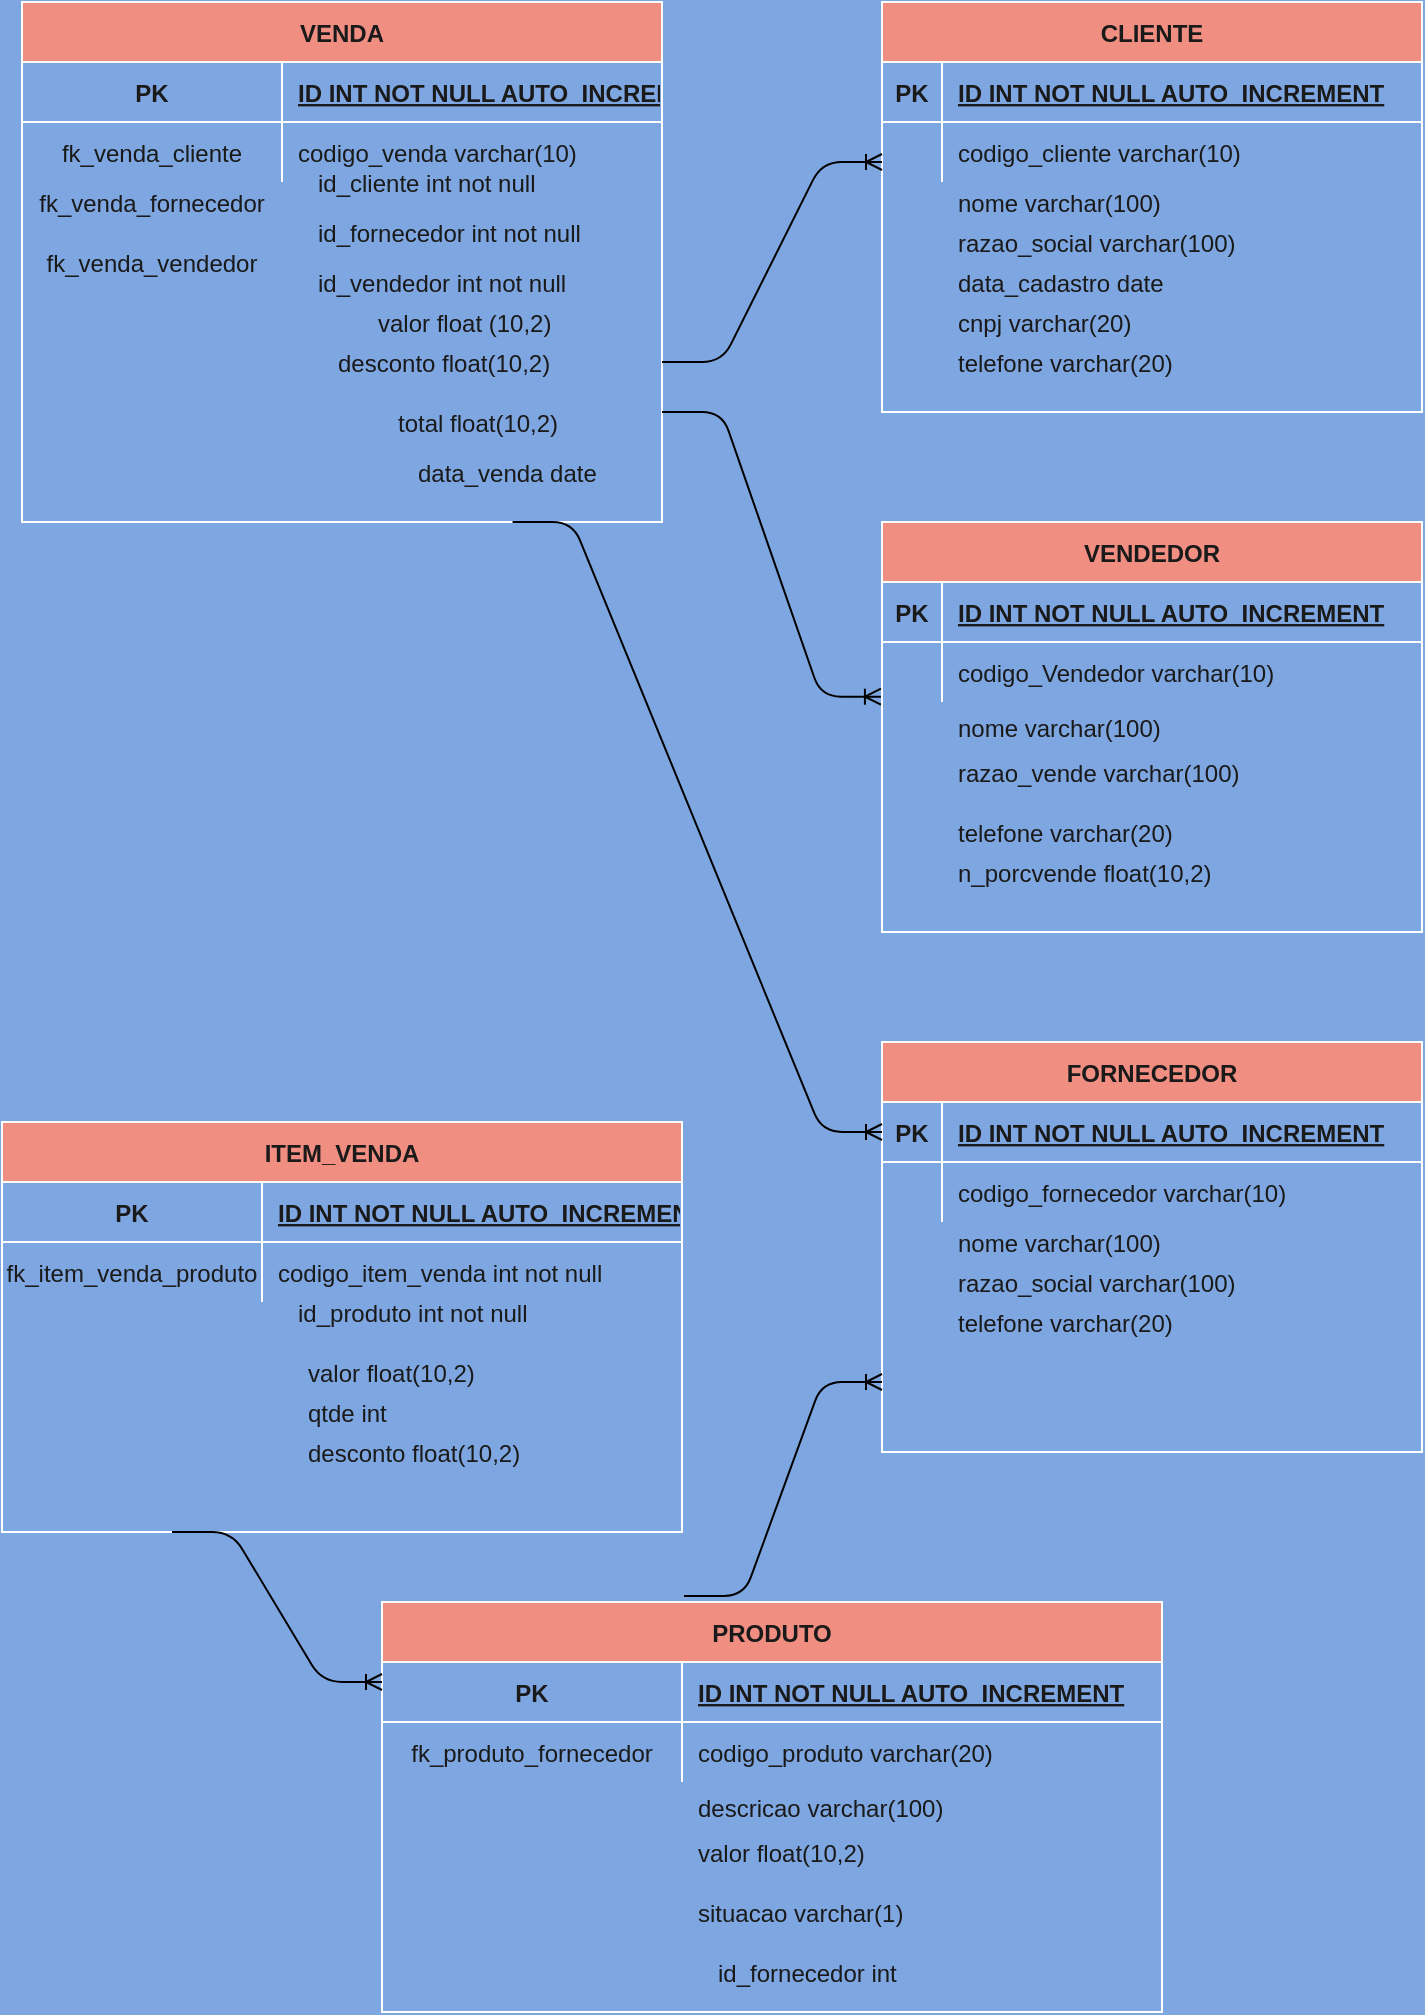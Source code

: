 <mxfile version="15.1.2" type="device"><diagram id="R2lEEEUBdFMjLlhIrx00" name="Page-1"><mxGraphModel dx="816" dy="468" grid="1" gridSize="10" guides="1" tooltips="1" connect="1" arrows="1" fold="1" page="1" pageScale="1" pageWidth="850" pageHeight="1100" background="#7EA6E0" math="0" shadow="0" extFonts="Permanent Marker^https://fonts.googleapis.com/css?family=Permanent+Marker"><root><mxCell id="0"/><mxCell id="1" parent="0"/><mxCell id="yLH8iJ4hCPu8KHrxS_ZG-1" value="CLIENTE" style="shape=table;startSize=30;container=1;collapsible=1;childLayout=tableLayout;fixedRows=1;rowLines=0;fontStyle=1;align=center;resizeLast=1;fillColor=#F08E81;strokeColor=#FFFFFF;fontColor=#1A1A1A;" parent="1" vertex="1"><mxGeometry x="480" y="40" width="270" height="205" as="geometry"/></mxCell><mxCell id="yLH8iJ4hCPu8KHrxS_ZG-2" value="" style="shape=partialRectangle;collapsible=0;dropTarget=0;pointerEvents=0;fillColor=none;points=[[0,0.5],[1,0.5]];portConstraint=eastwest;top=0;left=0;right=0;bottom=1;strokeColor=#FFFFFF;fontColor=#1A1A1A;" parent="yLH8iJ4hCPu8KHrxS_ZG-1" vertex="1"><mxGeometry y="30" width="270" height="30" as="geometry"/></mxCell><mxCell id="yLH8iJ4hCPu8KHrxS_ZG-3" value="PK" style="shape=partialRectangle;overflow=hidden;connectable=0;fillColor=none;top=0;left=0;bottom=0;right=0;fontStyle=1;strokeColor=#FFFFFF;fontColor=#1A1A1A;" parent="yLH8iJ4hCPu8KHrxS_ZG-2" vertex="1"><mxGeometry width="30" height="30" as="geometry"/></mxCell><mxCell id="yLH8iJ4hCPu8KHrxS_ZG-4" value="ID INT NOT NULL AUTO_INCREMENT" style="shape=partialRectangle;overflow=hidden;connectable=0;fillColor=none;top=0;left=0;bottom=0;right=0;align=left;spacingLeft=6;fontStyle=5;strokeColor=#FFFFFF;fontColor=#1A1A1A;" parent="yLH8iJ4hCPu8KHrxS_ZG-2" vertex="1"><mxGeometry x="30" width="240" height="30" as="geometry"/></mxCell><mxCell id="yLH8iJ4hCPu8KHrxS_ZG-5" value="" style="shape=partialRectangle;collapsible=0;dropTarget=0;pointerEvents=0;fillColor=none;points=[[0,0.5],[1,0.5]];portConstraint=eastwest;top=0;left=0;right=0;bottom=0;strokeColor=#FFFFFF;fontColor=#1A1A1A;" parent="yLH8iJ4hCPu8KHrxS_ZG-1" vertex="1"><mxGeometry y="60" width="270" height="30" as="geometry"/></mxCell><mxCell id="yLH8iJ4hCPu8KHrxS_ZG-6" value="" style="shape=partialRectangle;overflow=hidden;connectable=0;fillColor=none;top=0;left=0;bottom=0;right=0;strokeColor=#FFFFFF;fontColor=#1A1A1A;" parent="yLH8iJ4hCPu8KHrxS_ZG-5" vertex="1"><mxGeometry width="30" height="30" as="geometry"/></mxCell><mxCell id="yLH8iJ4hCPu8KHrxS_ZG-7" value="codigo_cliente varchar(10)" style="shape=partialRectangle;overflow=hidden;connectable=0;fillColor=none;top=0;left=0;bottom=0;right=0;align=left;spacingLeft=6;strokeColor=#FFFFFF;fontColor=#1A1A1A;" parent="yLH8iJ4hCPu8KHrxS_ZG-5" vertex="1"><mxGeometry x="30" width="240" height="30" as="geometry"/></mxCell><mxCell id="yLH8iJ4hCPu8KHrxS_ZG-8" value="" style="shape=partialRectangle;collapsible=0;dropTarget=0;pointerEvents=0;fillColor=none;points=[[0,0.5],[1,0.5]];portConstraint=eastwest;top=0;left=0;right=0;bottom=0;strokeColor=#FFFFFF;fontColor=#1A1A1A;" parent="1" vertex="1"><mxGeometry x="480" y="125" width="270" height="30" as="geometry"/></mxCell><mxCell id="yLH8iJ4hCPu8KHrxS_ZG-9" value="" style="shape=partialRectangle;overflow=hidden;connectable=0;fillColor=none;top=0;left=0;bottom=0;right=0;strokeColor=#FFFFFF;fontColor=#1A1A1A;" parent="yLH8iJ4hCPu8KHrxS_ZG-8" vertex="1"><mxGeometry width="30" height="30" as="geometry"/></mxCell><mxCell id="yLH8iJ4hCPu8KHrxS_ZG-10" value="nome varchar(100)" style="shape=partialRectangle;overflow=hidden;connectable=0;fillColor=none;top=0;left=0;bottom=0;right=0;align=left;spacingLeft=6;strokeColor=#FFFFFF;fontColor=#1A1A1A;" parent="yLH8iJ4hCPu8KHrxS_ZG-8" vertex="1"><mxGeometry x="30" width="240" height="30" as="geometry"/></mxCell><mxCell id="yLH8iJ4hCPu8KHrxS_ZG-11" value="" style="shape=partialRectangle;collapsible=0;dropTarget=0;pointerEvents=0;fillColor=none;points=[[0,0.5],[1,0.5]];portConstraint=eastwest;top=0;left=0;right=0;bottom=0;strokeColor=#FFFFFF;fontColor=#1A1A1A;" parent="1" vertex="1"><mxGeometry x="480" y="145" width="270" height="30" as="geometry"/></mxCell><mxCell id="yLH8iJ4hCPu8KHrxS_ZG-12" value="" style="shape=partialRectangle;overflow=hidden;connectable=0;fillColor=none;top=0;left=0;bottom=0;right=0;strokeColor=#FFFFFF;fontColor=#1A1A1A;" parent="yLH8iJ4hCPu8KHrxS_ZG-11" vertex="1"><mxGeometry width="30" height="30" as="geometry"/></mxCell><mxCell id="yLH8iJ4hCPu8KHrxS_ZG-13" value="razao_social varchar(100)" style="shape=partialRectangle;overflow=hidden;connectable=0;fillColor=none;top=0;left=0;bottom=0;right=0;align=left;spacingLeft=6;strokeColor=#FFFFFF;fontColor=#1A1A1A;" parent="yLH8iJ4hCPu8KHrxS_ZG-11" vertex="1"><mxGeometry x="30" width="240" height="30" as="geometry"/></mxCell><mxCell id="yLH8iJ4hCPu8KHrxS_ZG-14" value="" style="shape=partialRectangle;collapsible=0;dropTarget=0;pointerEvents=0;fillColor=none;points=[[0,0.5],[1,0.5]];portConstraint=eastwest;top=0;left=0;right=0;bottom=0;strokeColor=#FFFFFF;fontColor=#1A1A1A;" parent="1" vertex="1"><mxGeometry x="480" y="165" width="270" height="30" as="geometry"/></mxCell><mxCell id="yLH8iJ4hCPu8KHrxS_ZG-15" value="" style="shape=partialRectangle;overflow=hidden;connectable=0;fillColor=none;top=0;left=0;bottom=0;right=0;strokeColor=#FFFFFF;fontColor=#1A1A1A;" parent="yLH8iJ4hCPu8KHrxS_ZG-14" vertex="1"><mxGeometry width="30" height="30" as="geometry"/></mxCell><mxCell id="yLH8iJ4hCPu8KHrxS_ZG-16" value="data_cadastro date" style="shape=partialRectangle;overflow=hidden;connectable=0;fillColor=none;top=0;left=0;bottom=0;right=0;align=left;spacingLeft=6;strokeColor=#FFFFFF;fontColor=#1A1A1A;" parent="yLH8iJ4hCPu8KHrxS_ZG-14" vertex="1"><mxGeometry x="30" width="240" height="30" as="geometry"/></mxCell><mxCell id="yLH8iJ4hCPu8KHrxS_ZG-17" value="" style="shape=partialRectangle;collapsible=0;dropTarget=0;pointerEvents=0;fillColor=none;points=[[0,0.5],[1,0.5]];portConstraint=eastwest;top=0;left=0;right=0;bottom=0;strokeColor=#FFFFFF;fontColor=#1A1A1A;" parent="1" vertex="1"><mxGeometry x="480" y="185" width="270" height="30" as="geometry"/></mxCell><mxCell id="yLH8iJ4hCPu8KHrxS_ZG-18" value="" style="shape=partialRectangle;overflow=hidden;connectable=0;fillColor=none;top=0;left=0;bottom=0;right=0;strokeColor=#FFFFFF;fontColor=#1A1A1A;" parent="yLH8iJ4hCPu8KHrxS_ZG-17" vertex="1"><mxGeometry width="30" height="30" as="geometry"/></mxCell><mxCell id="yLH8iJ4hCPu8KHrxS_ZG-19" value="cnpj varchar(20)" style="shape=partialRectangle;overflow=hidden;connectable=0;fillColor=none;top=0;left=0;bottom=0;right=0;align=left;spacingLeft=6;strokeColor=#FFFFFF;fontColor=#1A1A1A;" parent="yLH8iJ4hCPu8KHrxS_ZG-17" vertex="1"><mxGeometry x="30" width="240" height="30" as="geometry"/></mxCell><mxCell id="yLH8iJ4hCPu8KHrxS_ZG-20" value="" style="shape=partialRectangle;collapsible=0;dropTarget=0;pointerEvents=0;fillColor=none;points=[[0,0.5],[1,0.5]];portConstraint=eastwest;top=0;left=0;right=0;bottom=0;strokeColor=#FFFFFF;fontColor=#1A1A1A;" parent="1" vertex="1"><mxGeometry x="480" y="205" width="270" height="30" as="geometry"/></mxCell><mxCell id="yLH8iJ4hCPu8KHrxS_ZG-21" value="" style="shape=partialRectangle;overflow=hidden;connectable=0;fillColor=none;top=0;left=0;bottom=0;right=0;strokeColor=#FFFFFF;fontColor=#1A1A1A;" parent="yLH8iJ4hCPu8KHrxS_ZG-20" vertex="1"><mxGeometry width="30" height="30" as="geometry"/></mxCell><mxCell id="yLH8iJ4hCPu8KHrxS_ZG-22" value="telefone varchar(20)" style="shape=partialRectangle;overflow=hidden;connectable=0;fillColor=none;top=0;left=0;bottom=0;right=0;align=left;spacingLeft=6;strokeColor=#FFFFFF;fontColor=#1A1A1A;" parent="yLH8iJ4hCPu8KHrxS_ZG-20" vertex="1"><mxGeometry x="30" width="240" height="30" as="geometry"/></mxCell><mxCell id="yLH8iJ4hCPu8KHrxS_ZG-23" value="FORNECEDOR" style="shape=table;startSize=30;container=1;collapsible=1;childLayout=tableLayout;fixedRows=1;rowLines=0;fontStyle=1;align=center;resizeLast=1;fillColor=#F08E81;strokeColor=#FFFFFF;fontColor=#1A1A1A;" parent="1" vertex="1"><mxGeometry x="480" y="560" width="270" height="205" as="geometry"/></mxCell><mxCell id="yLH8iJ4hCPu8KHrxS_ZG-24" value="" style="shape=partialRectangle;collapsible=0;dropTarget=0;pointerEvents=0;fillColor=none;points=[[0,0.5],[1,0.5]];portConstraint=eastwest;top=0;left=0;right=0;bottom=1;strokeColor=#FFFFFF;fontColor=#1A1A1A;" parent="yLH8iJ4hCPu8KHrxS_ZG-23" vertex="1"><mxGeometry y="30" width="270" height="30" as="geometry"/></mxCell><mxCell id="yLH8iJ4hCPu8KHrxS_ZG-25" value="PK" style="shape=partialRectangle;overflow=hidden;connectable=0;fillColor=none;top=0;left=0;bottom=0;right=0;fontStyle=1;strokeColor=#FFFFFF;fontColor=#1A1A1A;" parent="yLH8iJ4hCPu8KHrxS_ZG-24" vertex="1"><mxGeometry width="30" height="30" as="geometry"/></mxCell><mxCell id="yLH8iJ4hCPu8KHrxS_ZG-26" value="ID INT NOT NULL AUTO_INCREMENT" style="shape=partialRectangle;overflow=hidden;connectable=0;fillColor=none;top=0;left=0;bottom=0;right=0;align=left;spacingLeft=6;fontStyle=5;strokeColor=#FFFFFF;fontColor=#1A1A1A;" parent="yLH8iJ4hCPu8KHrxS_ZG-24" vertex="1"><mxGeometry x="30" width="240" height="30" as="geometry"/></mxCell><mxCell id="yLH8iJ4hCPu8KHrxS_ZG-27" value="" style="shape=partialRectangle;collapsible=0;dropTarget=0;pointerEvents=0;fillColor=none;points=[[0,0.5],[1,0.5]];portConstraint=eastwest;top=0;left=0;right=0;bottom=0;strokeColor=#FFFFFF;fontColor=#1A1A1A;" parent="yLH8iJ4hCPu8KHrxS_ZG-23" vertex="1"><mxGeometry y="60" width="270" height="30" as="geometry"/></mxCell><mxCell id="yLH8iJ4hCPu8KHrxS_ZG-28" value="" style="shape=partialRectangle;overflow=hidden;connectable=0;fillColor=none;top=0;left=0;bottom=0;right=0;strokeColor=#FFFFFF;fontColor=#1A1A1A;" parent="yLH8iJ4hCPu8KHrxS_ZG-27" vertex="1"><mxGeometry width="30" height="30" as="geometry"/></mxCell><mxCell id="yLH8iJ4hCPu8KHrxS_ZG-29" value="codigo_fornecedor varchar(10)" style="shape=partialRectangle;overflow=hidden;connectable=0;fillColor=none;top=0;left=0;bottom=0;right=0;align=left;spacingLeft=6;strokeColor=#FFFFFF;fontColor=#1A1A1A;" parent="yLH8iJ4hCPu8KHrxS_ZG-27" vertex="1"><mxGeometry x="30" width="240" height="30" as="geometry"/></mxCell><mxCell id="yLH8iJ4hCPu8KHrxS_ZG-30" value="VENDEDOR" style="shape=table;startSize=30;container=1;collapsible=1;childLayout=tableLayout;fixedRows=1;rowLines=0;fontStyle=1;align=center;resizeLast=1;fillColor=#F08E81;strokeColor=#FFFFFF;fontColor=#1A1A1A;" parent="1" vertex="1"><mxGeometry x="480" y="300" width="270" height="205" as="geometry"/></mxCell><mxCell id="yLH8iJ4hCPu8KHrxS_ZG-31" value="" style="shape=partialRectangle;collapsible=0;dropTarget=0;pointerEvents=0;fillColor=none;points=[[0,0.5],[1,0.5]];portConstraint=eastwest;top=0;left=0;right=0;bottom=1;strokeColor=#FFFFFF;fontColor=#1A1A1A;" parent="yLH8iJ4hCPu8KHrxS_ZG-30" vertex="1"><mxGeometry y="30" width="270" height="30" as="geometry"/></mxCell><mxCell id="yLH8iJ4hCPu8KHrxS_ZG-32" value="PK" style="shape=partialRectangle;overflow=hidden;connectable=0;fillColor=none;top=0;left=0;bottom=0;right=0;fontStyle=1;strokeColor=#FFFFFF;fontColor=#1A1A1A;" parent="yLH8iJ4hCPu8KHrxS_ZG-31" vertex="1"><mxGeometry width="30" height="30" as="geometry"/></mxCell><mxCell id="yLH8iJ4hCPu8KHrxS_ZG-33" value="ID INT NOT NULL AUTO_INCREMENT" style="shape=partialRectangle;overflow=hidden;connectable=0;fillColor=none;top=0;left=0;bottom=0;right=0;align=left;spacingLeft=6;fontStyle=5;strokeColor=#FFFFFF;fontColor=#1A1A1A;" parent="yLH8iJ4hCPu8KHrxS_ZG-31" vertex="1"><mxGeometry x="30" width="240" height="30" as="geometry"/></mxCell><mxCell id="yLH8iJ4hCPu8KHrxS_ZG-34" value="" style="shape=partialRectangle;collapsible=0;dropTarget=0;pointerEvents=0;fillColor=none;points=[[0,0.5],[1,0.5]];portConstraint=eastwest;top=0;left=0;right=0;bottom=0;strokeColor=#FFFFFF;fontColor=#1A1A1A;" parent="yLH8iJ4hCPu8KHrxS_ZG-30" vertex="1"><mxGeometry y="60" width="270" height="30" as="geometry"/></mxCell><mxCell id="yLH8iJ4hCPu8KHrxS_ZG-35" value="" style="shape=partialRectangle;overflow=hidden;connectable=0;fillColor=none;top=0;left=0;bottom=0;right=0;strokeColor=#FFFFFF;fontColor=#1A1A1A;" parent="yLH8iJ4hCPu8KHrxS_ZG-34" vertex="1"><mxGeometry width="30" height="30" as="geometry"/></mxCell><mxCell id="yLH8iJ4hCPu8KHrxS_ZG-36" value="codigo_Vendedor varchar(10)" style="shape=partialRectangle;overflow=hidden;connectable=0;fillColor=none;top=0;left=0;bottom=0;right=0;align=left;spacingLeft=6;strokeColor=#FFFFFF;fontColor=#1A1A1A;" parent="yLH8iJ4hCPu8KHrxS_ZG-34" vertex="1"><mxGeometry x="30" width="240" height="30" as="geometry"/></mxCell><mxCell id="yLH8iJ4hCPu8KHrxS_ZG-37" value="nome varchar(100)" style="shape=partialRectangle;overflow=hidden;connectable=0;fillColor=none;top=0;left=0;bottom=0;right=0;align=left;spacingLeft=6;strokeColor=#FFFFFF;fontColor=#1A1A1A;" parent="1" vertex="1"><mxGeometry x="510" y="645" width="240" height="30" as="geometry"/></mxCell><mxCell id="yLH8iJ4hCPu8KHrxS_ZG-38" value="razao_social varchar(100)" style="shape=partialRectangle;overflow=hidden;connectable=0;fillColor=none;top=0;left=0;bottom=0;right=0;align=left;spacingLeft=6;strokeColor=#FFFFFF;fontColor=#1A1A1A;" parent="1" vertex="1"><mxGeometry x="510" y="665" width="240" height="30" as="geometry"/></mxCell><mxCell id="yLH8iJ4hCPu8KHrxS_ZG-39" value="telefone varchar(20)" style="shape=partialRectangle;overflow=hidden;connectable=0;fillColor=none;top=0;left=0;bottom=0;right=0;align=left;spacingLeft=6;strokeColor=#FFFFFF;fontColor=#1A1A1A;" parent="1" vertex="1"><mxGeometry x="510" y="685" width="240" height="30" as="geometry"/></mxCell><mxCell id="yLH8iJ4hCPu8KHrxS_ZG-40" value="nome varchar(100)" style="shape=partialRectangle;overflow=hidden;connectable=0;fillColor=none;top=0;left=0;bottom=0;right=0;align=left;spacingLeft=6;strokeColor=#FFFFFF;fontColor=#1A1A1A;" parent="1" vertex="1"><mxGeometry x="510" y="387.5" width="240" height="30" as="geometry"/></mxCell><mxCell id="yLH8iJ4hCPu8KHrxS_ZG-41" value="razao_vende varchar(100)" style="shape=partialRectangle;overflow=hidden;connectable=0;fillColor=none;top=0;left=0;bottom=0;right=0;align=left;spacingLeft=6;strokeColor=#FFFFFF;fontColor=#1A1A1A;" parent="1" vertex="1"><mxGeometry x="510" y="410" width="240" height="30" as="geometry"/></mxCell><mxCell id="yLH8iJ4hCPu8KHrxS_ZG-42" value="telefone varchar(20)" style="shape=partialRectangle;overflow=hidden;connectable=0;fillColor=none;top=0;left=0;bottom=0;right=0;align=left;spacingLeft=6;strokeColor=#FFFFFF;fontColor=#1A1A1A;" parent="1" vertex="1"><mxGeometry x="510" y="440" width="240" height="30" as="geometry"/></mxCell><mxCell id="yLH8iJ4hCPu8KHrxS_ZG-43" value="n_porcvende float(10,2)" style="shape=partialRectangle;overflow=hidden;connectable=0;fillColor=none;top=0;left=0;bottom=0;right=0;align=left;spacingLeft=6;strokeColor=#FFFFFF;fontColor=#1A1A1A;" parent="1" vertex="1"><mxGeometry x="510" y="460" width="240" height="30" as="geometry"/></mxCell><mxCell id="yLH8iJ4hCPu8KHrxS_ZG-44" value="PRODUTO" style="shape=table;startSize=30;container=1;collapsible=1;childLayout=tableLayout;fixedRows=1;rowLines=0;fontStyle=1;align=center;resizeLast=1;fillColor=#F08E81;strokeColor=#FFFFFF;fontColor=#1A1A1A;" parent="1" vertex="1"><mxGeometry x="230" y="840" width="390" height="205" as="geometry"/></mxCell><mxCell id="yLH8iJ4hCPu8KHrxS_ZG-45" value="" style="shape=partialRectangle;collapsible=0;dropTarget=0;pointerEvents=0;fillColor=none;points=[[0,0.5],[1,0.5]];portConstraint=eastwest;top=0;left=0;right=0;bottom=1;strokeColor=#FFFFFF;fontColor=#1A1A1A;" parent="yLH8iJ4hCPu8KHrxS_ZG-44" vertex="1"><mxGeometry y="30" width="390" height="30" as="geometry"/></mxCell><mxCell id="yLH8iJ4hCPu8KHrxS_ZG-46" value="PK" style="shape=partialRectangle;overflow=hidden;connectable=0;fillColor=none;top=0;left=0;bottom=0;right=0;fontStyle=1;strokeColor=#FFFFFF;fontColor=#1A1A1A;" parent="yLH8iJ4hCPu8KHrxS_ZG-45" vertex="1"><mxGeometry width="150" height="30" as="geometry"/></mxCell><mxCell id="yLH8iJ4hCPu8KHrxS_ZG-47" value="ID INT NOT NULL AUTO_INCREMENT" style="shape=partialRectangle;overflow=hidden;connectable=0;fillColor=none;top=0;left=0;bottom=0;right=0;align=left;spacingLeft=6;fontStyle=5;strokeColor=#FFFFFF;fontColor=#1A1A1A;" parent="yLH8iJ4hCPu8KHrxS_ZG-45" vertex="1"><mxGeometry x="150" width="240" height="30" as="geometry"/></mxCell><mxCell id="yLH8iJ4hCPu8KHrxS_ZG-48" value="" style="shape=partialRectangle;collapsible=0;dropTarget=0;pointerEvents=0;fillColor=none;points=[[0,0.5],[1,0.5]];portConstraint=eastwest;top=0;left=0;right=0;bottom=0;strokeColor=#FFFFFF;fontColor=#1A1A1A;" parent="yLH8iJ4hCPu8KHrxS_ZG-44" vertex="1"><mxGeometry y="60" width="390" height="30" as="geometry"/></mxCell><mxCell id="yLH8iJ4hCPu8KHrxS_ZG-49" value="fk_produto_fornecedor" style="shape=partialRectangle;overflow=hidden;connectable=0;fillColor=none;top=0;left=0;bottom=0;right=0;strokeColor=#FFFFFF;fontColor=#1A1A1A;" parent="yLH8iJ4hCPu8KHrxS_ZG-48" vertex="1"><mxGeometry width="150" height="30" as="geometry"/></mxCell><mxCell id="yLH8iJ4hCPu8KHrxS_ZG-50" value="codigo_produto varchar(20)" style="shape=partialRectangle;overflow=hidden;connectable=0;fillColor=none;top=0;left=0;bottom=0;right=0;align=left;spacingLeft=6;strokeColor=#FFFFFF;fontColor=#1A1A1A;" parent="yLH8iJ4hCPu8KHrxS_ZG-48" vertex="1"><mxGeometry x="150" width="240" height="30" as="geometry"/></mxCell><mxCell id="yLH8iJ4hCPu8KHrxS_ZG-51" value="descricao varchar(100)" style="shape=partialRectangle;overflow=hidden;connectable=0;fillColor=none;top=0;left=0;bottom=0;right=0;align=left;spacingLeft=6;strokeColor=#FFFFFF;fontColor=#1A1A1A;" parent="1" vertex="1"><mxGeometry x="380" y="927.5" width="240" height="30" as="geometry"/></mxCell><mxCell id="yLH8iJ4hCPu8KHrxS_ZG-52" value="valor float(10,2)" style="shape=partialRectangle;overflow=hidden;connectable=0;fillColor=none;top=0;left=0;bottom=0;right=0;align=left;spacingLeft=6;strokeColor=#FFFFFF;fontColor=#1A1A1A;" parent="1" vertex="1"><mxGeometry x="380" y="950" width="240" height="30" as="geometry"/></mxCell><mxCell id="yLH8iJ4hCPu8KHrxS_ZG-53" value="situacao varchar(1)" style="shape=partialRectangle;overflow=hidden;connectable=0;fillColor=none;top=0;left=0;bottom=0;right=0;align=left;spacingLeft=6;strokeColor=#FFFFFF;fontColor=#1A1A1A;" parent="1" vertex="1"><mxGeometry x="380" y="980" width="240" height="30" as="geometry"/></mxCell><mxCell id="yLH8iJ4hCPu8KHrxS_ZG-54" value="id_fornecedor int" style="shape=partialRectangle;overflow=hidden;connectable=0;fillColor=none;top=0;left=0;bottom=0;right=0;align=left;spacingLeft=6;strokeColor=#FFFFFF;fontColor=#1A1A1A;" parent="1" vertex="1"><mxGeometry x="390" y="1010" width="240" height="30" as="geometry"/></mxCell><mxCell id="yLH8iJ4hCPu8KHrxS_ZG-55" value="VENDA" style="shape=table;startSize=30;container=1;collapsible=1;childLayout=tableLayout;fixedRows=1;rowLines=0;fontStyle=1;align=center;resizeLast=1;fillColor=#F08E81;strokeColor=#FFFFFF;fontColor=#1A1A1A;" parent="1" vertex="1"><mxGeometry x="50" y="40" width="320" height="260" as="geometry"/></mxCell><mxCell id="yLH8iJ4hCPu8KHrxS_ZG-56" value="" style="shape=partialRectangle;collapsible=0;dropTarget=0;pointerEvents=0;fillColor=none;points=[[0,0.5],[1,0.5]];portConstraint=eastwest;top=0;left=0;right=0;bottom=1;strokeColor=#FFFFFF;fontColor=#1A1A1A;" parent="yLH8iJ4hCPu8KHrxS_ZG-55" vertex="1"><mxGeometry y="30" width="320" height="30" as="geometry"/></mxCell><mxCell id="yLH8iJ4hCPu8KHrxS_ZG-57" value="PK" style="shape=partialRectangle;overflow=hidden;connectable=0;fillColor=none;top=0;left=0;bottom=0;right=0;fontStyle=1;strokeColor=#FFFFFF;fontColor=#1A1A1A;" parent="yLH8iJ4hCPu8KHrxS_ZG-56" vertex="1"><mxGeometry width="130" height="30" as="geometry"/></mxCell><mxCell id="yLH8iJ4hCPu8KHrxS_ZG-58" value="ID INT NOT NULL AUTO_INCREMENT" style="shape=partialRectangle;overflow=hidden;connectable=0;fillColor=none;top=0;left=0;bottom=0;right=0;align=left;spacingLeft=6;fontStyle=5;strokeColor=#FFFFFF;fontColor=#1A1A1A;" parent="yLH8iJ4hCPu8KHrxS_ZG-56" vertex="1"><mxGeometry x="130" width="190" height="30" as="geometry"/></mxCell><mxCell id="yLH8iJ4hCPu8KHrxS_ZG-59" value="" style="shape=partialRectangle;collapsible=0;dropTarget=0;pointerEvents=0;fillColor=none;points=[[0,0.5],[1,0.5]];portConstraint=eastwest;top=0;left=0;right=0;bottom=0;strokeColor=#FFFFFF;fontColor=#1A1A1A;" parent="yLH8iJ4hCPu8KHrxS_ZG-55" vertex="1"><mxGeometry y="60" width="320" height="30" as="geometry"/></mxCell><mxCell id="yLH8iJ4hCPu8KHrxS_ZG-60" value="fk_venda_cliente" style="shape=partialRectangle;overflow=hidden;connectable=0;fillColor=none;top=0;left=0;bottom=0;right=0;strokeColor=#FFFFFF;fontColor=#1A1A1A;" parent="yLH8iJ4hCPu8KHrxS_ZG-59" vertex="1"><mxGeometry width="130" height="30" as="geometry"/></mxCell><mxCell id="yLH8iJ4hCPu8KHrxS_ZG-61" value="codigo_venda varchar(10)" style="shape=partialRectangle;overflow=hidden;connectable=0;fillColor=none;top=0;left=0;bottom=0;right=0;align=left;spacingLeft=6;strokeColor=#FFFFFF;fontColor=#1A1A1A;" parent="yLH8iJ4hCPu8KHrxS_ZG-59" vertex="1"><mxGeometry x="130" width="190" height="30" as="geometry"/></mxCell><mxCell id="yLH8iJ4hCPu8KHrxS_ZG-62" value="ITEM_VENDA" style="shape=table;startSize=30;container=1;collapsible=1;childLayout=tableLayout;fixedRows=1;rowLines=0;fontStyle=1;align=center;resizeLast=1;fillColor=#F08E81;strokeColor=#FFFFFF;fontColor=#1A1A1A;" parent="1" vertex="1"><mxGeometry x="40" y="600" width="340" height="205" as="geometry"/></mxCell><mxCell id="yLH8iJ4hCPu8KHrxS_ZG-63" value="" style="shape=partialRectangle;collapsible=0;dropTarget=0;pointerEvents=0;fillColor=none;points=[[0,0.5],[1,0.5]];portConstraint=eastwest;top=0;left=0;right=0;bottom=1;strokeColor=#FFFFFF;fontColor=#1A1A1A;" parent="yLH8iJ4hCPu8KHrxS_ZG-62" vertex="1"><mxGeometry y="30" width="340" height="30" as="geometry"/></mxCell><mxCell id="yLH8iJ4hCPu8KHrxS_ZG-64" value="PK" style="shape=partialRectangle;overflow=hidden;connectable=0;fillColor=none;top=0;left=0;bottom=0;right=0;fontStyle=1;strokeColor=#FFFFFF;fontColor=#1A1A1A;" parent="yLH8iJ4hCPu8KHrxS_ZG-63" vertex="1"><mxGeometry width="130" height="30" as="geometry"/></mxCell><mxCell id="yLH8iJ4hCPu8KHrxS_ZG-65" value="ID INT NOT NULL AUTO_INCREMENT" style="shape=partialRectangle;overflow=hidden;connectable=0;fillColor=none;top=0;left=0;bottom=0;right=0;align=left;spacingLeft=6;fontStyle=5;strokeColor=#FFFFFF;fontColor=#1A1A1A;" parent="yLH8iJ4hCPu8KHrxS_ZG-63" vertex="1"><mxGeometry x="130" width="210" height="30" as="geometry"/></mxCell><mxCell id="yLH8iJ4hCPu8KHrxS_ZG-66" value="" style="shape=partialRectangle;collapsible=0;dropTarget=0;pointerEvents=0;fillColor=none;points=[[0,0.5],[1,0.5]];portConstraint=eastwest;top=0;left=0;right=0;bottom=0;strokeColor=#FFFFFF;fontColor=#1A1A1A;" parent="yLH8iJ4hCPu8KHrxS_ZG-62" vertex="1"><mxGeometry y="60" width="340" height="30" as="geometry"/></mxCell><mxCell id="yLH8iJ4hCPu8KHrxS_ZG-67" value="fk_item_venda_produto" style="shape=partialRectangle;overflow=hidden;connectable=0;fillColor=none;top=0;left=0;bottom=0;right=0;strokeColor=#FFFFFF;fontColor=#1A1A1A;" parent="yLH8iJ4hCPu8KHrxS_ZG-66" vertex="1"><mxGeometry width="130" height="30" as="geometry"/></mxCell><mxCell id="yLH8iJ4hCPu8KHrxS_ZG-68" value="codigo_item_venda int not null" style="shape=partialRectangle;overflow=hidden;connectable=0;fillColor=none;top=0;left=0;bottom=0;right=0;align=left;spacingLeft=6;strokeColor=#FFFFFF;fontColor=#1A1A1A;" parent="yLH8iJ4hCPu8KHrxS_ZG-66" vertex="1"><mxGeometry x="130" width="210" height="30" as="geometry"/></mxCell><mxCell id="yLH8iJ4hCPu8KHrxS_ZG-69" value="id_cliente int not null" style="shape=partialRectangle;overflow=hidden;connectable=0;fillColor=none;top=0;left=0;bottom=0;right=0;align=left;spacingLeft=6;strokeColor=#FFFFFF;fontColor=#1A1A1A;" parent="1" vertex="1"><mxGeometry x="190" y="115" width="240" height="30" as="geometry"/></mxCell><mxCell id="yLH8iJ4hCPu8KHrxS_ZG-70" value="id_fornecedor int not null" style="shape=partialRectangle;overflow=hidden;connectable=0;fillColor=none;top=0;left=0;bottom=0;right=0;align=left;spacingLeft=6;strokeColor=#FFFFFF;fontColor=#1A1A1A;" parent="1" vertex="1"><mxGeometry x="190" y="140" width="240" height="30" as="geometry"/></mxCell><mxCell id="yLH8iJ4hCPu8KHrxS_ZG-71" value="id_vendedor int not null" style="shape=partialRectangle;overflow=hidden;connectable=0;fillColor=none;top=0;left=0;bottom=0;right=0;align=left;spacingLeft=6;strokeColor=#FFFFFF;fontColor=#1A1A1A;" parent="1" vertex="1"><mxGeometry x="190" y="165" width="240" height="30" as="geometry"/></mxCell><mxCell id="yLH8iJ4hCPu8KHrxS_ZG-72" value="valor float (10,2)" style="shape=partialRectangle;overflow=hidden;connectable=0;fillColor=none;top=0;left=0;bottom=0;right=0;align=left;spacingLeft=6;strokeColor=#FFFFFF;fontColor=#1A1A1A;" parent="1" vertex="1"><mxGeometry x="220" y="185" width="240" height="30" as="geometry"/></mxCell><mxCell id="yLH8iJ4hCPu8KHrxS_ZG-73" value="desconto float(10,2)" style="shape=partialRectangle;overflow=hidden;connectable=0;fillColor=none;top=0;left=0;bottom=0;right=0;align=left;spacingLeft=6;strokeColor=#FFFFFF;fontColor=#1A1A1A;" parent="1" vertex="1"><mxGeometry x="200" y="205" width="240" height="30" as="geometry"/></mxCell><mxCell id="yLH8iJ4hCPu8KHrxS_ZG-74" value="total float(10,2)" style="shape=partialRectangle;overflow=hidden;connectable=0;fillColor=none;top=0;left=0;bottom=0;right=0;align=left;spacingLeft=6;strokeColor=#FFFFFF;fontColor=#1A1A1A;" parent="1" vertex="1"><mxGeometry x="230" y="235" width="240" height="30" as="geometry"/></mxCell><mxCell id="yLH8iJ4hCPu8KHrxS_ZG-75" value="data_venda date" style="shape=partialRectangle;overflow=hidden;connectable=0;fillColor=none;top=0;left=0;bottom=0;right=0;align=left;spacingLeft=6;strokeColor=#FFFFFF;fontColor=#1A1A1A;" parent="1" vertex="1"><mxGeometry x="240" y="260" width="240" height="30" as="geometry"/></mxCell><mxCell id="yLH8iJ4hCPu8KHrxS_ZG-76" value="" style="shape=partialRectangle;collapsible=0;dropTarget=0;pointerEvents=0;fillColor=none;points=[[0,0.5],[1,0.5]];portConstraint=eastwest;top=0;left=0;right=0;bottom=0;strokeColor=#FFFFFF;fontColor=#1A1A1A;" parent="1" vertex="1"><mxGeometry x="150" y="680" width="270" height="30" as="geometry"/></mxCell><mxCell id="yLH8iJ4hCPu8KHrxS_ZG-77" value="" style="shape=partialRectangle;overflow=hidden;connectable=0;fillColor=none;top=0;left=0;bottom=0;right=0;strokeColor=#FFFFFF;fontColor=#1A1A1A;" parent="yLH8iJ4hCPu8KHrxS_ZG-76" vertex="1"><mxGeometry width="30" height="30" as="geometry"/></mxCell><mxCell id="yLH8iJ4hCPu8KHrxS_ZG-78" value="id_produto int not null" style="shape=partialRectangle;overflow=hidden;connectable=0;fillColor=none;top=0;left=0;bottom=0;right=0;align=left;spacingLeft=6;strokeColor=#FFFFFF;fontColor=#1A1A1A;" parent="yLH8iJ4hCPu8KHrxS_ZG-76" vertex="1"><mxGeometry x="30" width="240" height="30" as="geometry"/></mxCell><mxCell id="yLH8iJ4hCPu8KHrxS_ZG-79" value="" style="shape=partialRectangle;collapsible=0;dropTarget=0;pointerEvents=0;fillColor=none;points=[[0,0.5],[1,0.5]];portConstraint=eastwest;top=0;left=0;right=0;bottom=0;strokeColor=#FFFFFF;fontColor=#1A1A1A;" parent="1" vertex="1"><mxGeometry x="155" y="710" width="270" height="30" as="geometry"/></mxCell><mxCell id="yLH8iJ4hCPu8KHrxS_ZG-80" value="" style="shape=partialRectangle;overflow=hidden;connectable=0;fillColor=none;top=0;left=0;bottom=0;right=0;strokeColor=#FFFFFF;fontColor=#1A1A1A;" parent="yLH8iJ4hCPu8KHrxS_ZG-79" vertex="1"><mxGeometry width="30" height="30" as="geometry"/></mxCell><mxCell id="yLH8iJ4hCPu8KHrxS_ZG-81" value="valor float(10,2)" style="shape=partialRectangle;overflow=hidden;connectable=0;fillColor=none;top=0;left=0;bottom=0;right=0;align=left;spacingLeft=6;strokeColor=#FFFFFF;fontColor=#1A1A1A;" parent="yLH8iJ4hCPu8KHrxS_ZG-79" vertex="1"><mxGeometry x="30" width="240" height="30" as="geometry"/></mxCell><mxCell id="yLH8iJ4hCPu8KHrxS_ZG-82" value="" style="shape=partialRectangle;collapsible=0;dropTarget=0;pointerEvents=0;fillColor=none;points=[[0,0.5],[1,0.5]];portConstraint=eastwest;top=0;left=0;right=0;bottom=0;strokeColor=#FFFFFF;fontColor=#1A1A1A;" parent="1" vertex="1"><mxGeometry x="155" y="730" width="270" height="30" as="geometry"/></mxCell><mxCell id="yLH8iJ4hCPu8KHrxS_ZG-83" value="" style="shape=partialRectangle;overflow=hidden;connectable=0;fillColor=none;top=0;left=0;bottom=0;right=0;strokeColor=#FFFFFF;fontColor=#1A1A1A;" parent="yLH8iJ4hCPu8KHrxS_ZG-82" vertex="1"><mxGeometry width="30" height="30" as="geometry"/></mxCell><mxCell id="yLH8iJ4hCPu8KHrxS_ZG-84" value="qtde int" style="shape=partialRectangle;overflow=hidden;connectable=0;fillColor=none;top=0;left=0;bottom=0;right=0;align=left;spacingLeft=6;strokeColor=#FFFFFF;fontColor=#1A1A1A;" parent="yLH8iJ4hCPu8KHrxS_ZG-82" vertex="1"><mxGeometry x="30" width="240" height="30" as="geometry"/></mxCell><mxCell id="yLH8iJ4hCPu8KHrxS_ZG-85" value="" style="shape=partialRectangle;collapsible=0;dropTarget=0;pointerEvents=0;fillColor=none;points=[[0,0.5],[1,0.5]];portConstraint=eastwest;top=0;left=0;right=0;bottom=0;strokeColor=#FFFFFF;fontColor=#1A1A1A;" parent="1" vertex="1"><mxGeometry x="155" y="750" width="270" height="30" as="geometry"/></mxCell><mxCell id="yLH8iJ4hCPu8KHrxS_ZG-86" value="" style="shape=partialRectangle;overflow=hidden;connectable=0;fillColor=none;top=0;left=0;bottom=0;right=0;strokeColor=#FFFFFF;fontColor=#1A1A1A;" parent="yLH8iJ4hCPu8KHrxS_ZG-85" vertex="1"><mxGeometry width="30" height="30" as="geometry"/></mxCell><mxCell id="yLH8iJ4hCPu8KHrxS_ZG-87" value="desconto float(10,2)" style="shape=partialRectangle;overflow=hidden;connectable=0;fillColor=none;top=0;left=0;bottom=0;right=0;align=left;spacingLeft=6;strokeColor=#FFFFFF;fontColor=#1A1A1A;" parent="yLH8iJ4hCPu8KHrxS_ZG-85" vertex="1"><mxGeometry x="30" width="240" height="30" as="geometry"/></mxCell><mxCell id="Sszm6qJV94y6lk6JblFm-2" value="fk_venda_fornecedor" style="shape=partialRectangle;overflow=hidden;connectable=0;fillColor=none;top=0;left=0;bottom=0;right=0;strokeColor=#FFFFFF;fontColor=#1A1A1A;" vertex="1" parent="1"><mxGeometry x="50" y="125" width="130" height="30" as="geometry"/></mxCell><mxCell id="Sszm6qJV94y6lk6JblFm-3" value="fk_venda_vendedor" style="shape=partialRectangle;overflow=hidden;connectable=0;fillColor=none;top=0;left=0;bottom=0;right=0;strokeColor=#FFFFFF;fontColor=#1A1A1A;" vertex="1" parent="1"><mxGeometry x="50" y="155" width="130" height="30" as="geometry"/></mxCell><mxCell id="Sszm6qJV94y6lk6JblFm-4" value="" style="edgeStyle=entityRelationEdgeStyle;fontSize=12;html=1;endArrow=ERoneToMany;" edge="1" parent="1"><mxGeometry width="100" height="100" relative="1" as="geometry"><mxPoint x="370" y="220" as="sourcePoint"/><mxPoint x="480" y="120" as="targetPoint"/></mxGeometry></mxCell><mxCell id="Sszm6qJV94y6lk6JblFm-5" value="" style="edgeStyle=entityRelationEdgeStyle;fontSize=12;html=1;endArrow=ERoneToMany;entryX=-0.002;entryY=0.911;entryDx=0;entryDy=0;entryPerimeter=0;" edge="1" parent="1" target="yLH8iJ4hCPu8KHrxS_ZG-34"><mxGeometry width="100" height="100" relative="1" as="geometry"><mxPoint x="370" y="245" as="sourcePoint"/><mxPoint x="470" y="390" as="targetPoint"/></mxGeometry></mxCell><mxCell id="Sszm6qJV94y6lk6JblFm-6" value="" style="edgeStyle=entityRelationEdgeStyle;fontSize=12;html=1;endArrow=ERoneToMany;entryX=0;entryY=0.5;entryDx=0;entryDy=0;" edge="1" parent="1" target="yLH8iJ4hCPu8KHrxS_ZG-24"><mxGeometry width="100" height="100" relative="1" as="geometry"><mxPoint x="295.27" y="300" as="sourcePoint"/><mxPoint x="404.73" y="442.33" as="targetPoint"/></mxGeometry></mxCell><mxCell id="Sszm6qJV94y6lk6JblFm-8" value="" style="edgeStyle=entityRelationEdgeStyle;fontSize=12;html=1;endArrow=ERoneToMany;" edge="1" parent="1"><mxGeometry width="100" height="100" relative="1" as="geometry"><mxPoint x="381" y="837" as="sourcePoint"/><mxPoint x="480" y="730" as="targetPoint"/></mxGeometry></mxCell><mxCell id="Sszm6qJV94y6lk6JblFm-9" value="" style="edgeStyle=entityRelationEdgeStyle;fontSize=12;html=1;endArrow=ERoneToMany;exitX=0.25;exitY=1;exitDx=0;exitDy=0;" edge="1" parent="1" source="yLH8iJ4hCPu8KHrxS_ZG-62"><mxGeometry width="100" height="100" relative="1" as="geometry"><mxPoint x="90" y="810" as="sourcePoint"/><mxPoint x="230" y="880" as="targetPoint"/></mxGeometry></mxCell></root></mxGraphModel></diagram></mxfile>